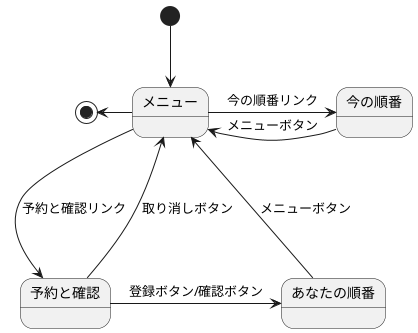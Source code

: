 @startuml

[*]-->メニュー
メニュー-left->[*]

メニュー-->予約と確認 :予約と確認リンク
予約と確認--->メニュー :取り消しボタン
予約と確認-right->あなたの順番 :登録ボタン/確認ボタン
あなたの順番-->メニュー :メニューボタン
メニュー-right->今の順番 :今の順番リンク
今の順番-right->メニュー :メニューボタン


